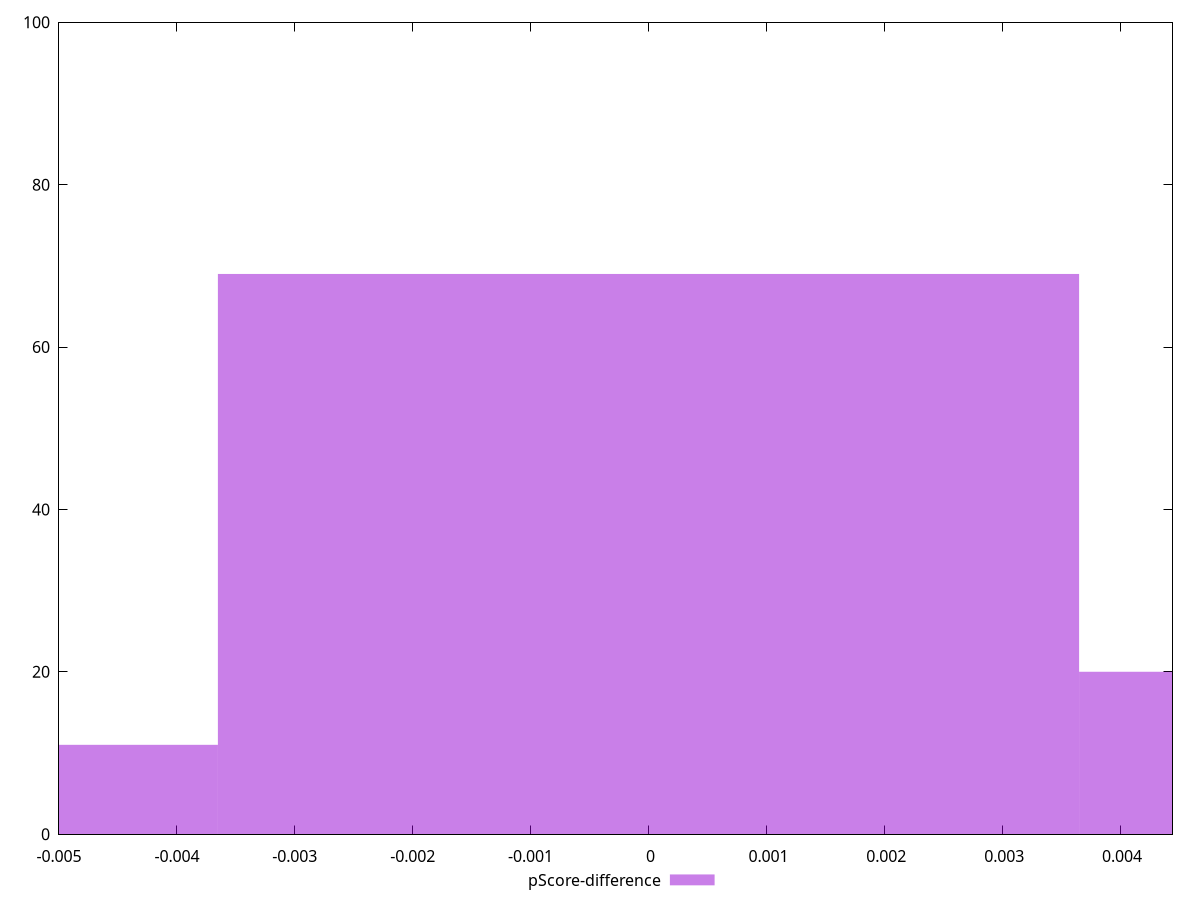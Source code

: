 reset

$pScoreDifference <<EOF
0 69
-0.007304564016678826 11
0.007304564016678826 20
EOF

set key outside below
set boxwidth 0.007304564016678826
set xrange [-0.0050000000000000044:0.004444444444444473]
set yrange [0:100]
set trange [0:100]
set style fill transparent solid 0.5 noborder
set terminal svg size 640, 490 enhanced background rgb 'white'
set output "report_00013_2021-02-09T12-04-24.940Z/uses-webp-images/samples/pages+cached/pScore-difference/histogram.svg"

plot $pScoreDifference title "pScore-difference" with boxes

reset
